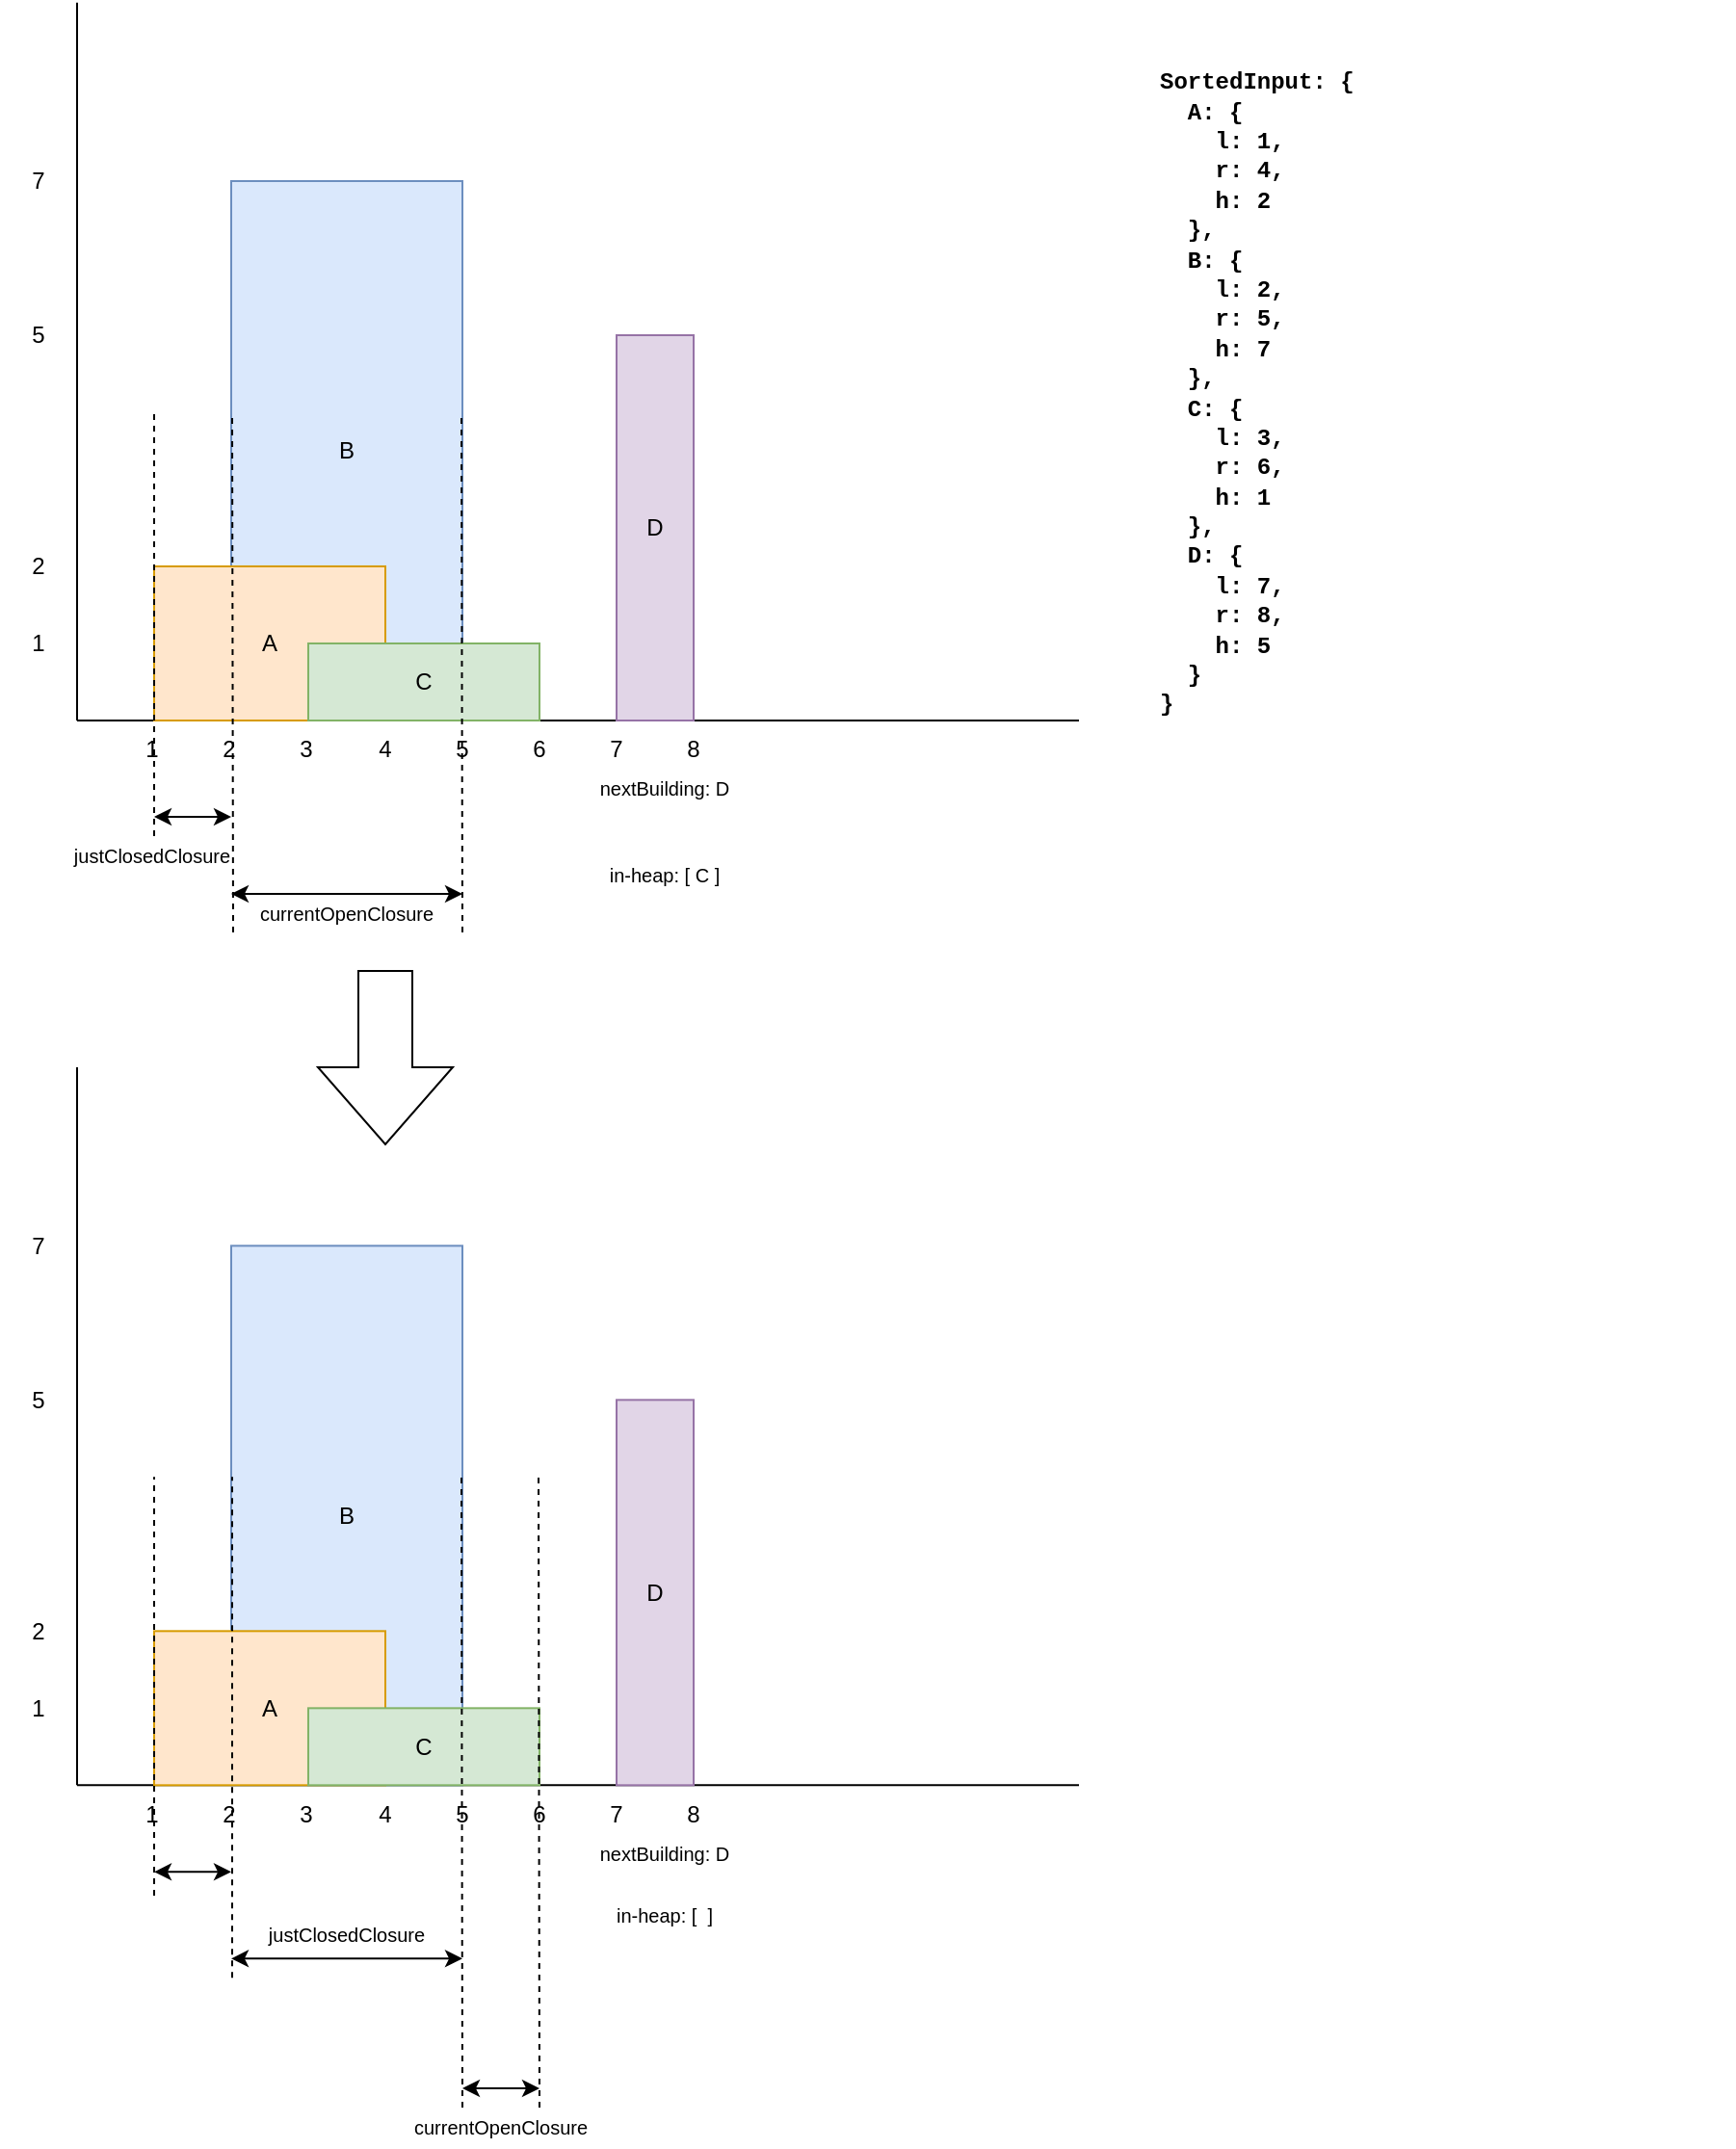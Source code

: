 <mxfile version="12.4.2" type="device" pages="1"><diagram id="HxeMkuzWm_3UuA6j0s6W" name="Page-1"><mxGraphModel dx="768" dy="1660" grid="1" gridSize="10" guides="1" tooltips="1" connect="1" arrows="1" fold="1" page="1" pageScale="1" pageWidth="827" pageHeight="1169" math="0" shadow="0"><root><mxCell id="0"/><mxCell id="1" parent="0"/><mxCell id="lubWwQueUb9EpYyNy_FM-1" value="" style="endArrow=none;html=1;" parent="1" edge="1"><mxGeometry width="50" height="50" relative="1" as="geometry"><mxPoint x="120" y="320" as="sourcePoint"/><mxPoint x="640" y="320" as="targetPoint"/></mxGeometry></mxCell><mxCell id="lubWwQueUb9EpYyNy_FM-2" value="" style="endArrow=none;html=1;" parent="1" edge="1"><mxGeometry width="50" height="50" relative="1" as="geometry"><mxPoint x="120" y="320" as="sourcePoint"/><mxPoint x="120" y="-52.667" as="targetPoint"/></mxGeometry></mxCell><mxCell id="lubWwQueUb9EpYyNy_FM-3" value="1" style="text;html=1;strokeColor=none;fillColor=none;align=center;verticalAlign=middle;whiteSpace=wrap;rounded=0;" parent="1" vertex="1"><mxGeometry x="139" y="325" width="40" height="20" as="geometry"/></mxCell><mxCell id="lubWwQueUb9EpYyNy_FM-4" value="4" style="text;html=1;strokeColor=none;fillColor=none;align=center;verticalAlign=middle;whiteSpace=wrap;rounded=0;" parent="1" vertex="1"><mxGeometry x="260" y="325" width="40" height="20" as="geometry"/></mxCell><mxCell id="lubWwQueUb9EpYyNy_FM-5" value="2" style="text;html=1;strokeColor=none;fillColor=none;align=center;verticalAlign=middle;whiteSpace=wrap;rounded=0;" parent="1" vertex="1"><mxGeometry x="80" y="230" width="40" height="20" as="geometry"/></mxCell><mxCell id="lubWwQueUb9EpYyNy_FM-6" value="5" style="text;html=1;strokeColor=none;fillColor=none;align=center;verticalAlign=middle;whiteSpace=wrap;rounded=0;" parent="1" vertex="1"><mxGeometry x="80" y="110" width="40" height="20" as="geometry"/></mxCell><mxCell id="lubWwQueUb9EpYyNy_FM-7" value="7" style="text;html=1;strokeColor=none;fillColor=none;align=center;verticalAlign=middle;whiteSpace=wrap;rounded=0;" parent="1" vertex="1"><mxGeometry x="80" y="30" width="40" height="20" as="geometry"/></mxCell><mxCell id="lubWwQueUb9EpYyNy_FM-9" value="B" style="rounded=0;whiteSpace=wrap;html=1;fillColor=#dae8fc;strokeColor=#6c8ebf;" parent="1" vertex="1"><mxGeometry x="200" y="40" width="120" height="280" as="geometry"/></mxCell><mxCell id="lubWwQueUb9EpYyNy_FM-10" value="2" style="text;html=1;strokeColor=none;fillColor=none;align=center;verticalAlign=middle;whiteSpace=wrap;rounded=0;" parent="1" vertex="1"><mxGeometry x="179" y="325" width="40" height="20" as="geometry"/></mxCell><mxCell id="lubWwQueUb9EpYyNy_FM-11" value="3" style="text;html=1;strokeColor=none;fillColor=none;align=center;verticalAlign=middle;whiteSpace=wrap;rounded=0;" parent="1" vertex="1"><mxGeometry x="219" y="325" width="40" height="20" as="geometry"/></mxCell><mxCell id="lubWwQueUb9EpYyNy_FM-12" value="5" style="text;html=1;strokeColor=none;fillColor=none;align=center;verticalAlign=middle;whiteSpace=wrap;rounded=0;" parent="1" vertex="1"><mxGeometry x="300" y="325" width="40" height="20" as="geometry"/></mxCell><mxCell id="lubWwQueUb9EpYyNy_FM-13" value="6" style="text;html=1;strokeColor=none;fillColor=none;align=center;verticalAlign=middle;whiteSpace=wrap;rounded=0;" parent="1" vertex="1"><mxGeometry x="340" y="325" width="40" height="20" as="geometry"/></mxCell><mxCell id="lubWwQueUb9EpYyNy_FM-14" value="7" style="text;html=1;strokeColor=none;fillColor=none;align=center;verticalAlign=middle;whiteSpace=wrap;rounded=0;" parent="1" vertex="1"><mxGeometry x="380" y="325" width="40" height="20" as="geometry"/></mxCell><mxCell id="lubWwQueUb9EpYyNy_FM-8" value="A" style="rounded=0;whiteSpace=wrap;html=1;fillColor=#ffe6cc;strokeColor=#d79b00;" parent="1" vertex="1"><mxGeometry x="160" y="240" width="120" height="80" as="geometry"/></mxCell><mxCell id="lubWwQueUb9EpYyNy_FM-15" value="C" style="rounded=0;whiteSpace=wrap;html=1;fillColor=#d5e8d4;strokeColor=#82b366;" parent="1" vertex="1"><mxGeometry x="240" y="280" width="120" height="40" as="geometry"/></mxCell><mxCell id="lubWwQueUb9EpYyNy_FM-16" value="1" style="text;html=1;strokeColor=none;fillColor=none;align=center;verticalAlign=middle;whiteSpace=wrap;rounded=0;" parent="1" vertex="1"><mxGeometry x="80" y="270" width="40" height="20" as="geometry"/></mxCell><mxCell id="lubWwQueUb9EpYyNy_FM-17" value="8" style="text;html=1;strokeColor=none;fillColor=none;align=center;verticalAlign=middle;whiteSpace=wrap;rounded=0;" parent="1" vertex="1"><mxGeometry x="420" y="325" width="40" height="20" as="geometry"/></mxCell><mxCell id="lubWwQueUb9EpYyNy_FM-18" value="D" style="rounded=0;whiteSpace=wrap;html=1;fillColor=#e1d5e7;strokeColor=#9673a6;" parent="1" vertex="1"><mxGeometry x="400" y="120" width="40" height="200" as="geometry"/></mxCell><mxCell id="lubWwQueUb9EpYyNy_FM-19" value="&lt;div&gt;&lt;font face=&quot;Courier New&quot;&gt;&lt;b&gt;SortedInput: {&lt;/b&gt;&lt;/font&gt;&lt;/div&gt;&lt;div&gt;&lt;font face=&quot;Courier New&quot;&gt;&lt;b&gt;&amp;nbsp; A: {&lt;/b&gt;&lt;/font&gt;&lt;/div&gt;&lt;div&gt;&lt;font face=&quot;Courier New&quot;&gt;&lt;b&gt;&amp;nbsp; &amp;nbsp; l: 1,&amp;nbsp;&lt;/b&gt;&lt;/font&gt;&lt;/div&gt;&lt;div&gt;&lt;font face=&quot;Courier New&quot;&gt;&lt;b&gt;&amp;nbsp; &amp;nbsp; r: 4,&amp;nbsp;&lt;/b&gt;&lt;/font&gt;&lt;/div&gt;&lt;div&gt;&lt;font face=&quot;Courier New&quot;&gt;&lt;b&gt;&amp;nbsp; &amp;nbsp; h: 2&lt;/b&gt;&lt;/font&gt;&lt;/div&gt;&lt;div&gt;&lt;font face=&quot;Courier New&quot;&gt;&lt;b&gt;&amp;nbsp; },&amp;nbsp;&lt;/b&gt;&lt;/font&gt;&lt;/div&gt;&lt;div&gt;&lt;font face=&quot;Courier New&quot;&gt;&lt;b&gt;&amp;nbsp; B: {&lt;/b&gt;&lt;/font&gt;&lt;/div&gt;&lt;div&gt;&lt;font face=&quot;Courier New&quot;&gt;&lt;b&gt;&amp;nbsp; &amp;nbsp; l: 2,&amp;nbsp;&lt;/b&gt;&lt;/font&gt;&lt;/div&gt;&lt;div&gt;&lt;font face=&quot;Courier New&quot;&gt;&lt;b&gt;&amp;nbsp; &amp;nbsp; r: 5,&amp;nbsp;&lt;/b&gt;&lt;/font&gt;&lt;/div&gt;&lt;div&gt;&lt;font face=&quot;Courier New&quot;&gt;&lt;b&gt;&amp;nbsp; &amp;nbsp; h: 7&lt;/b&gt;&lt;/font&gt;&lt;/div&gt;&lt;div&gt;&lt;font face=&quot;Courier New&quot;&gt;&lt;b&gt;&amp;nbsp; },&amp;nbsp;&lt;/b&gt;&lt;/font&gt;&lt;/div&gt;&lt;div&gt;&lt;font face=&quot;Courier New&quot;&gt;&lt;b&gt;&amp;nbsp; C: {&lt;/b&gt;&lt;/font&gt;&lt;/div&gt;&lt;div&gt;&lt;font face=&quot;Courier New&quot;&gt;&lt;b&gt;&amp;nbsp; &amp;nbsp; l: 3,&amp;nbsp;&lt;/b&gt;&lt;/font&gt;&lt;/div&gt;&lt;div&gt;&lt;font face=&quot;Courier New&quot;&gt;&lt;b&gt;&amp;nbsp; &amp;nbsp; r: 6,&amp;nbsp;&lt;/b&gt;&lt;/font&gt;&lt;/div&gt;&lt;div&gt;&lt;font face=&quot;Courier New&quot;&gt;&lt;b&gt;&amp;nbsp; &amp;nbsp; h: 1&lt;/b&gt;&lt;/font&gt;&lt;/div&gt;&lt;div&gt;&lt;font face=&quot;Courier New&quot;&gt;&lt;b&gt;&amp;nbsp; },&lt;/b&gt;&lt;/font&gt;&lt;/div&gt;&lt;div&gt;&lt;font face=&quot;Courier New&quot;&gt;&lt;b&gt;&amp;nbsp; D: {&lt;/b&gt;&lt;/font&gt;&lt;/div&gt;&lt;div&gt;&lt;font face=&quot;Courier New&quot;&gt;&lt;b&gt;&amp;nbsp; &amp;nbsp; l: 7,&lt;/b&gt;&lt;/font&gt;&lt;/div&gt;&lt;div&gt;&lt;font face=&quot;Courier New&quot;&gt;&lt;b&gt;&amp;nbsp; &amp;nbsp; r: 8,&lt;/b&gt;&lt;/font&gt;&lt;/div&gt;&lt;div&gt;&lt;font face=&quot;Courier New&quot;&gt;&lt;b&gt;&amp;nbsp; &amp;nbsp; h: 5&lt;/b&gt;&lt;/font&gt;&lt;/div&gt;&lt;div&gt;&lt;font face=&quot;Courier New&quot;&gt;&lt;b&gt;&amp;nbsp; }&lt;/b&gt;&lt;/font&gt;&lt;/div&gt;&lt;div&gt;&lt;font face=&quot;Courier New&quot;&gt;&lt;b&gt;}&lt;/b&gt;&lt;/font&gt;&lt;/div&gt;" style="text;html=1;strokeColor=none;fillColor=none;align=left;verticalAlign=middle;whiteSpace=wrap;rounded=0;" parent="1" vertex="1"><mxGeometry x="680" y="140" width="300" height="20" as="geometry"/></mxCell><mxCell id="lubWwQueUb9EpYyNy_FM-20" value="" style="endArrow=none;dashed=1;html=1;" parent="1" edge="1"><mxGeometry width="50" height="50" relative="1" as="geometry"><mxPoint x="160" y="380" as="sourcePoint"/><mxPoint x="160" y="160" as="targetPoint"/></mxGeometry></mxCell><mxCell id="lubWwQueUb9EpYyNy_FM-21" value="" style="endArrow=none;dashed=1;html=1;" parent="1" edge="1"><mxGeometry width="50" height="50" relative="1" as="geometry"><mxPoint x="201" y="430" as="sourcePoint"/><mxPoint x="200.5" y="160" as="targetPoint"/></mxGeometry></mxCell><mxCell id="lubWwQueUb9EpYyNy_FM-22" value="" style="endArrow=none;dashed=1;html=1;" parent="1" edge="1"><mxGeometry width="50" height="50" relative="1" as="geometry"><mxPoint x="320" y="430" as="sourcePoint"/><mxPoint x="319.5" y="160" as="targetPoint"/></mxGeometry></mxCell><mxCell id="lubWwQueUb9EpYyNy_FM-23" value="justClosedClosure" style="text;html=1;strokeColor=none;fillColor=none;align=center;verticalAlign=middle;whiteSpace=wrap;rounded=0;fontSize=10;" parent="1" vertex="1"><mxGeometry x="139" y="380" width="40" height="20" as="geometry"/></mxCell><mxCell id="lubWwQueUb9EpYyNy_FM-24" value="" style="endArrow=classic;startArrow=classic;html=1;" parent="1" edge="1"><mxGeometry width="50" height="50" relative="1" as="geometry"><mxPoint x="160" y="370" as="sourcePoint"/><mxPoint x="200" y="370" as="targetPoint"/></mxGeometry></mxCell><mxCell id="lubWwQueUb9EpYyNy_FM-25" value="" style="endArrow=classic;startArrow=classic;html=1;" parent="1" edge="1"><mxGeometry width="50" height="50" relative="1" as="geometry"><mxPoint x="200" y="410" as="sourcePoint"/><mxPoint x="320" y="410" as="targetPoint"/></mxGeometry></mxCell><mxCell id="lubWwQueUb9EpYyNy_FM-26" value="currentOpenClosure" style="text;html=1;strokeColor=none;fillColor=none;align=center;verticalAlign=middle;whiteSpace=wrap;rounded=0;fontSize=10;" parent="1" vertex="1"><mxGeometry x="240" y="410" width="40" height="20" as="geometry"/></mxCell><mxCell id="lubWwQueUb9EpYyNy_FM-27" value="in-heap: [ C ]" style="text;html=1;strokeColor=none;fillColor=none;align=center;verticalAlign=middle;whiteSpace=wrap;rounded=0;fontSize=10;" parent="1" vertex="1"><mxGeometry x="360" y="390" width="130" height="20" as="geometry"/></mxCell><mxCell id="lubWwQueUb9EpYyNy_FM-29" value="nextBuilding: D" style="text;html=1;strokeColor=none;fillColor=none;align=center;verticalAlign=middle;whiteSpace=wrap;rounded=0;fontSize=10;" parent="1" vertex="1"><mxGeometry x="390" y="345" width="70" height="20" as="geometry"/></mxCell><mxCell id="lubWwQueUb9EpYyNy_FM-30" value="" style="endArrow=none;html=1;" parent="1" edge="1"><mxGeometry width="50" height="50" relative="1" as="geometry"><mxPoint x="120" y="872.67" as="sourcePoint"/><mxPoint x="640" y="872.67" as="targetPoint"/></mxGeometry></mxCell><mxCell id="lubWwQueUb9EpYyNy_FM-31" value="" style="endArrow=none;html=1;" parent="1" edge="1"><mxGeometry width="50" height="50" relative="1" as="geometry"><mxPoint x="120" y="872.67" as="sourcePoint"/><mxPoint x="120" y="500.003" as="targetPoint"/></mxGeometry></mxCell><mxCell id="lubWwQueUb9EpYyNy_FM-32" value="1" style="text;html=1;strokeColor=none;fillColor=none;align=center;verticalAlign=middle;whiteSpace=wrap;rounded=0;" parent="1" vertex="1"><mxGeometry x="139" y="877.67" width="40" height="20" as="geometry"/></mxCell><mxCell id="lubWwQueUb9EpYyNy_FM-33" value="4" style="text;html=1;strokeColor=none;fillColor=none;align=center;verticalAlign=middle;whiteSpace=wrap;rounded=0;" parent="1" vertex="1"><mxGeometry x="260" y="877.67" width="40" height="20" as="geometry"/></mxCell><mxCell id="lubWwQueUb9EpYyNy_FM-34" value="2" style="text;html=1;strokeColor=none;fillColor=none;align=center;verticalAlign=middle;whiteSpace=wrap;rounded=0;" parent="1" vertex="1"><mxGeometry x="80" y="782.67" width="40" height="20" as="geometry"/></mxCell><mxCell id="lubWwQueUb9EpYyNy_FM-35" value="5" style="text;html=1;strokeColor=none;fillColor=none;align=center;verticalAlign=middle;whiteSpace=wrap;rounded=0;" parent="1" vertex="1"><mxGeometry x="80" y="662.67" width="40" height="20" as="geometry"/></mxCell><mxCell id="lubWwQueUb9EpYyNy_FM-36" value="7" style="text;html=1;strokeColor=none;fillColor=none;align=center;verticalAlign=middle;whiteSpace=wrap;rounded=0;" parent="1" vertex="1"><mxGeometry x="80" y="582.67" width="40" height="20" as="geometry"/></mxCell><mxCell id="lubWwQueUb9EpYyNy_FM-37" value="B" style="rounded=0;whiteSpace=wrap;html=1;fillColor=#dae8fc;strokeColor=#6c8ebf;" parent="1" vertex="1"><mxGeometry x="200" y="592.67" width="120" height="280" as="geometry"/></mxCell><mxCell id="lubWwQueUb9EpYyNy_FM-38" value="2" style="text;html=1;strokeColor=none;fillColor=none;align=center;verticalAlign=middle;whiteSpace=wrap;rounded=0;" parent="1" vertex="1"><mxGeometry x="179" y="877.67" width="40" height="20" as="geometry"/></mxCell><mxCell id="lubWwQueUb9EpYyNy_FM-39" value="3" style="text;html=1;strokeColor=none;fillColor=none;align=center;verticalAlign=middle;whiteSpace=wrap;rounded=0;" parent="1" vertex="1"><mxGeometry x="219" y="877.67" width="40" height="20" as="geometry"/></mxCell><mxCell id="lubWwQueUb9EpYyNy_FM-40" value="5" style="text;html=1;strokeColor=none;fillColor=none;align=center;verticalAlign=middle;whiteSpace=wrap;rounded=0;" parent="1" vertex="1"><mxGeometry x="300" y="877.67" width="40" height="20" as="geometry"/></mxCell><mxCell id="lubWwQueUb9EpYyNy_FM-41" value="6" style="text;html=1;strokeColor=none;fillColor=none;align=center;verticalAlign=middle;whiteSpace=wrap;rounded=0;" parent="1" vertex="1"><mxGeometry x="340" y="877.67" width="40" height="20" as="geometry"/></mxCell><mxCell id="lubWwQueUb9EpYyNy_FM-42" value="7" style="text;html=1;strokeColor=none;fillColor=none;align=center;verticalAlign=middle;whiteSpace=wrap;rounded=0;" parent="1" vertex="1"><mxGeometry x="380" y="877.67" width="40" height="20" as="geometry"/></mxCell><mxCell id="lubWwQueUb9EpYyNy_FM-43" value="A" style="rounded=0;whiteSpace=wrap;html=1;fillColor=#ffe6cc;strokeColor=#d79b00;" parent="1" vertex="1"><mxGeometry x="160" y="792.67" width="120" height="80" as="geometry"/></mxCell><mxCell id="lubWwQueUb9EpYyNy_FM-44" value="C" style="rounded=0;whiteSpace=wrap;html=1;fillColor=#d5e8d4;strokeColor=#82b366;" parent="1" vertex="1"><mxGeometry x="240" y="832.67" width="120" height="40" as="geometry"/></mxCell><mxCell id="lubWwQueUb9EpYyNy_FM-45" value="1" style="text;html=1;strokeColor=none;fillColor=none;align=center;verticalAlign=middle;whiteSpace=wrap;rounded=0;" parent="1" vertex="1"><mxGeometry x="80" y="822.67" width="40" height="20" as="geometry"/></mxCell><mxCell id="lubWwQueUb9EpYyNy_FM-46" value="8" style="text;html=1;strokeColor=none;fillColor=none;align=center;verticalAlign=middle;whiteSpace=wrap;rounded=0;" parent="1" vertex="1"><mxGeometry x="420" y="877.67" width="40" height="20" as="geometry"/></mxCell><mxCell id="lubWwQueUb9EpYyNy_FM-47" value="D" style="rounded=0;whiteSpace=wrap;html=1;fillColor=#e1d5e7;strokeColor=#9673a6;" parent="1" vertex="1"><mxGeometry x="400" y="672.67" width="40" height="200" as="geometry"/></mxCell><mxCell id="lubWwQueUb9EpYyNy_FM-48" value="" style="endArrow=none;dashed=1;html=1;" parent="1" edge="1"><mxGeometry width="50" height="50" relative="1" as="geometry"><mxPoint x="160" y="930" as="sourcePoint"/><mxPoint x="160" y="712.67" as="targetPoint"/></mxGeometry></mxCell><mxCell id="lubWwQueUb9EpYyNy_FM-49" value="" style="endArrow=none;dashed=1;html=1;" parent="1" edge="1"><mxGeometry width="50" height="50" relative="1" as="geometry"><mxPoint x="200.5" y="972.67" as="sourcePoint"/><mxPoint x="200.5" y="712.67" as="targetPoint"/></mxGeometry></mxCell><mxCell id="lubWwQueUb9EpYyNy_FM-50" value="" style="endArrow=none;dashed=1;html=1;" parent="1" edge="1"><mxGeometry width="50" height="50" relative="1" as="geometry"><mxPoint x="320" y="1040" as="sourcePoint"/><mxPoint x="319.5" y="712.67" as="targetPoint"/></mxGeometry></mxCell><mxCell id="lubWwQueUb9EpYyNy_FM-51" value="justClosedClosure" style="text;html=1;strokeColor=none;fillColor=none;align=center;verticalAlign=middle;whiteSpace=wrap;rounded=0;fontSize=10;" parent="1" vertex="1"><mxGeometry x="240" y="940" width="40" height="20" as="geometry"/></mxCell><mxCell id="lubWwQueUb9EpYyNy_FM-52" value="" style="endArrow=classic;startArrow=classic;html=1;" parent="1" edge="1"><mxGeometry width="50" height="50" relative="1" as="geometry"><mxPoint x="160" y="917.67" as="sourcePoint"/><mxPoint x="200" y="917.67" as="targetPoint"/></mxGeometry></mxCell><mxCell id="lubWwQueUb9EpYyNy_FM-53" value="" style="endArrow=classic;startArrow=classic;html=1;" parent="1" edge="1"><mxGeometry width="50" height="50" relative="1" as="geometry"><mxPoint x="200" y="962.67" as="sourcePoint"/><mxPoint x="320" y="962.67" as="targetPoint"/></mxGeometry></mxCell><mxCell id="lubWwQueUb9EpYyNy_FM-54" value="currentOpenClosure" style="text;html=1;strokeColor=none;fillColor=none;align=center;verticalAlign=middle;whiteSpace=wrap;rounded=0;fontSize=10;" parent="1" vertex="1"><mxGeometry x="320" y="1040" width="40" height="20" as="geometry"/></mxCell><mxCell id="lubWwQueUb9EpYyNy_FM-55" value="in-heap: [&amp;nbsp; ]" style="text;html=1;strokeColor=none;fillColor=none;align=center;verticalAlign=middle;whiteSpace=wrap;rounded=0;fontSize=10;" parent="1" vertex="1"><mxGeometry x="360" y="930" width="130" height="20" as="geometry"/></mxCell><mxCell id="lubWwQueUb9EpYyNy_FM-56" value="nextBuilding: D" style="text;html=1;strokeColor=none;fillColor=none;align=center;verticalAlign=middle;whiteSpace=wrap;rounded=0;fontSize=10;" parent="1" vertex="1"><mxGeometry x="390" y="897.67" width="70" height="20" as="geometry"/></mxCell><mxCell id="lubWwQueUb9EpYyNy_FM-57" value="" style="endArrow=none;dashed=1;html=1;" parent="1" edge="1"><mxGeometry width="50" height="50" relative="1" as="geometry"><mxPoint x="360" y="1040" as="sourcePoint"/><mxPoint x="359.5" y="710.0" as="targetPoint"/></mxGeometry></mxCell><mxCell id="lubWwQueUb9EpYyNy_FM-58" value="" style="endArrow=classic;startArrow=classic;html=1;" parent="1" edge="1"><mxGeometry width="50" height="50" relative="1" as="geometry"><mxPoint x="320" y="1030" as="sourcePoint"/><mxPoint x="360" y="1030" as="targetPoint"/></mxGeometry></mxCell><mxCell id="lubWwQueUb9EpYyNy_FM-60" value="" style="html=1;shadow=0;dashed=0;align=center;verticalAlign=middle;shape=mxgraph.arrows2.arrow;dy=0.6;dx=40;direction=south;notch=0;fontSize=10;" parent="1" vertex="1"><mxGeometry x="245" y="450" width="70" height="90" as="geometry"/></mxCell></root></mxGraphModel></diagram></mxfile>